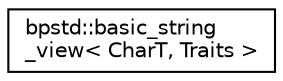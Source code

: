 digraph "Graphical Class Hierarchy"
{
 // LATEX_PDF_SIZE
  edge [fontname="Helvetica",fontsize="10",labelfontname="Helvetica",labelfontsize="10"];
  node [fontname="Helvetica",fontsize="10",shape=record];
  rankdir="LR";
  Node0 [label="bpstd::basic_string\l_view\< CharT, Traits \>",height=0.2,width=0.4,color="black", fillcolor="white", style="filled",URL="$db/dba/classbpstd_1_1basic__string__view.html",tooltip="A semantic non-owning wrapper around contiguous character sequences."];
}

